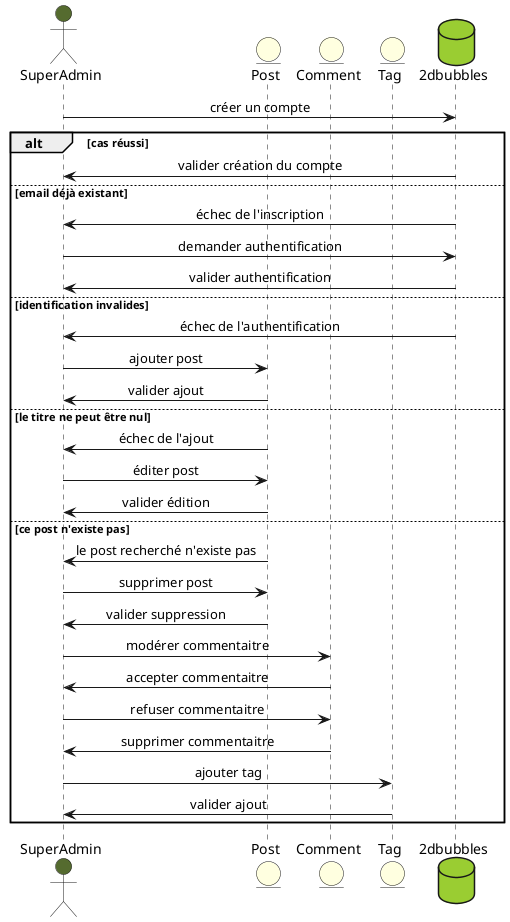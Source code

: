 @startuml UserSuperAdminSequence

skinparam responseMessageBelowArrow true
skinparam SequenceMessageAlignment center

actor SuperAdmin as SuperAdmin #DarkOliveGreen

entity Post as Post #LightYellow
entity Comment as Comment #LightYellow
entity Tag as Tag #LightYellow

database 2dbubbles as 2dbubbles #YellowGreen

SuperAdmin -> 2dbubbles: créer un compte
alt cas réussi
2dbubbles -> SuperAdmin: valider création du compte
else email déjà existant 
2dbubbles -> SuperAdmin: échec de l'inscription

SuperAdmin -> 2dbubbles: demander authentification 
2dbubbles -> SuperAdmin: valider authentification 
else identification invalides
2dbubbles -> SuperAdmin: échec de l'authentification

SuperAdmin -> Post: ajouter post
Post -> SuperAdmin: valider ajout
else le titre ne peut être nul
Post -> SuperAdmin: échec de l'ajout

SuperAdmin -> Post: éditer post
Post -> SuperAdmin: valider édition
else ce post n'existe pas
Post -> SuperAdmin: le post recherché n'existe pas

SuperAdmin -> Post: supprimer post
Post -> SuperAdmin: valider suppression

SuperAdmin -> Comment: modérer commentaitre
Comment -> SuperAdmin: accepter commentaitre
SuperAdmin  -> Comment: refuser commentaitre
Comment -> SuperAdmin: supprimer commentaitre

SuperAdmin -> Tag: ajouter tag
Tag -> SuperAdmin: valider ajout

end
@enduml